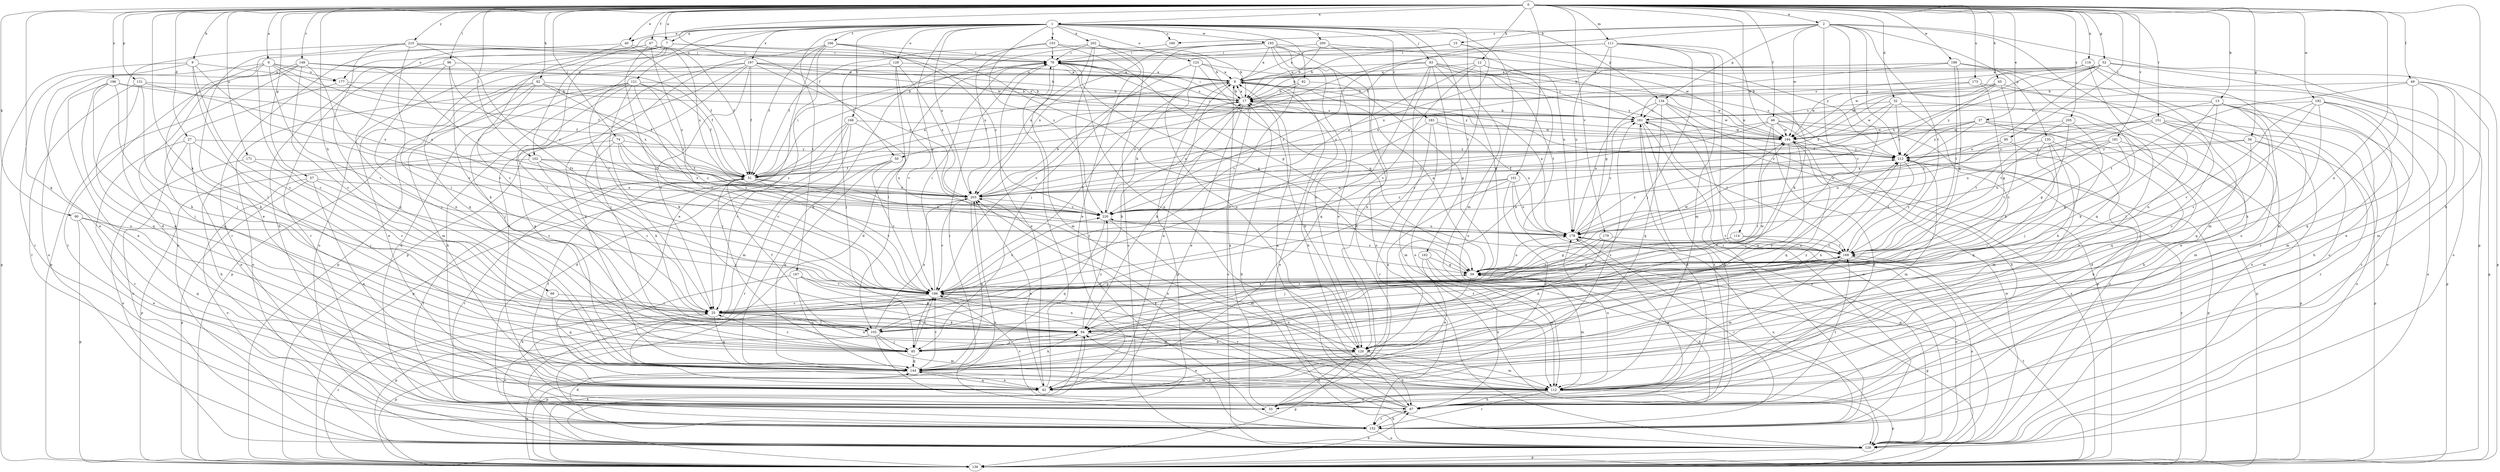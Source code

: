 strict digraph  {
0;
1;
2;
6;
7;
8;
9;
12;
13;
15;
17;
25;
27;
32;
33;
37;
40;
42;
46;
47;
49;
50;
51;
52;
56;
57;
59;
65;
66;
67;
74;
76;
82;
83;
85;
90;
92;
94;
95;
96;
101;
102;
103;
111;
112;
114;
116;
120;
121;
123;
128;
129;
131;
134;
135;
136;
144;
148;
151;
152;
153;
160;
161;
162;
166;
167;
168;
169;
171;
173;
177;
178;
179;
181;
183;
186;
189;
192;
193;
194;
196;
197;
200;
202;
203;
205;
210;
212;
220;
0 -> 1  [label=a];
0 -> 2  [label=a];
0 -> 6  [label=a];
0 -> 7  [label=a];
0 -> 9  [label=b];
0 -> 12  [label=b];
0 -> 13  [label=b];
0 -> 27  [label=d];
0 -> 32  [label=d];
0 -> 37  [label=e];
0 -> 40  [label=e];
0 -> 46  [label=f];
0 -> 47  [label=f];
0 -> 49  [label=f];
0 -> 50  [label=f];
0 -> 52  [label=g];
0 -> 56  [label=g];
0 -> 57  [label=g];
0 -> 65  [label=h];
0 -> 66  [label=h];
0 -> 67  [label=h];
0 -> 74  [label=i];
0 -> 90  [label=k];
0 -> 92  [label=k];
0 -> 94  [label=k];
0 -> 95  [label=l];
0 -> 96  [label=l];
0 -> 101  [label=l];
0 -> 102  [label=l];
0 -> 111  [label=m];
0 -> 114  [label=n];
0 -> 116  [label=n];
0 -> 120  [label=n];
0 -> 131  [label=p];
0 -> 144  [label=q];
0 -> 148  [label=r];
0 -> 151  [label=r];
0 -> 171  [label=u];
0 -> 173  [label=u];
0 -> 179  [label=v];
0 -> 181  [label=v];
0 -> 189  [label=w];
0 -> 192  [label=w];
0 -> 196  [label=x];
0 -> 205  [label=y];
0 -> 210  [label=y];
1 -> 7  [label=a];
1 -> 25  [label=c];
1 -> 40  [label=e];
1 -> 59  [label=g];
1 -> 82  [label=j];
1 -> 83  [label=j];
1 -> 102  [label=l];
1 -> 112  [label=m];
1 -> 121  [label=o];
1 -> 123  [label=o];
1 -> 128  [label=o];
1 -> 129  [label=o];
1 -> 134  [label=p];
1 -> 153  [label=s];
1 -> 160  [label=s];
1 -> 162  [label=t];
1 -> 166  [label=t];
1 -> 167  [label=t];
1 -> 168  [label=t];
1 -> 183  [label=v];
1 -> 193  [label=w];
1 -> 197  [label=x];
1 -> 200  [label=x];
1 -> 202  [label=x];
1 -> 203  [label=x];
1 -> 220  [label=z];
2 -> 15  [label=b];
2 -> 50  [label=f];
2 -> 85  [label=j];
2 -> 129  [label=o];
2 -> 134  [label=p];
2 -> 135  [label=p];
2 -> 136  [label=p];
2 -> 160  [label=s];
2 -> 169  [label=t];
2 -> 186  [label=v];
2 -> 194  [label=w];
2 -> 212  [label=y];
6 -> 8  [label=a];
6 -> 25  [label=c];
6 -> 42  [label=e];
6 -> 51  [label=f];
6 -> 85  [label=j];
6 -> 177  [label=u];
6 -> 186  [label=v];
6 -> 220  [label=z];
7 -> 76  [label=i];
7 -> 103  [label=l];
7 -> 129  [label=o];
7 -> 144  [label=q];
7 -> 152  [label=r];
7 -> 177  [label=u];
7 -> 194  [label=w];
8 -> 17  [label=b];
8 -> 67  [label=h];
8 -> 129  [label=o];
8 -> 136  [label=p];
8 -> 186  [label=v];
8 -> 194  [label=w];
8 -> 220  [label=z];
9 -> 25  [label=c];
9 -> 103  [label=l];
9 -> 136  [label=p];
9 -> 152  [label=r];
9 -> 177  [label=u];
9 -> 186  [label=v];
12 -> 8  [label=a];
12 -> 25  [label=c];
12 -> 120  [label=n];
12 -> 152  [label=r];
12 -> 186  [label=v];
12 -> 220  [label=z];
13 -> 42  [label=e];
13 -> 67  [label=h];
13 -> 94  [label=k];
13 -> 103  [label=l];
13 -> 144  [label=q];
13 -> 152  [label=r];
13 -> 161  [label=s];
13 -> 169  [label=t];
15 -> 8  [label=a];
15 -> 17  [label=b];
15 -> 76  [label=i];
15 -> 94  [label=k];
15 -> 203  [label=x];
17 -> 8  [label=a];
17 -> 42  [label=e];
17 -> 76  [label=i];
17 -> 94  [label=k];
17 -> 129  [label=o];
17 -> 161  [label=s];
25 -> 94  [label=k];
25 -> 103  [label=l];
25 -> 120  [label=n];
25 -> 129  [label=o];
25 -> 144  [label=q];
25 -> 169  [label=t];
25 -> 194  [label=w];
27 -> 42  [label=e];
27 -> 85  [label=j];
27 -> 129  [label=o];
27 -> 152  [label=r];
27 -> 212  [label=y];
32 -> 42  [label=e];
32 -> 94  [label=k];
32 -> 161  [label=s];
32 -> 194  [label=w];
32 -> 212  [label=y];
32 -> 220  [label=z];
33 -> 8  [label=a];
33 -> 76  [label=i];
33 -> 178  [label=u];
37 -> 33  [label=d];
37 -> 51  [label=f];
37 -> 67  [label=h];
37 -> 144  [label=q];
37 -> 178  [label=u];
37 -> 194  [label=w];
37 -> 212  [label=y];
40 -> 25  [label=c];
40 -> 51  [label=f];
40 -> 76  [label=i];
40 -> 129  [label=o];
42 -> 8  [label=a];
42 -> 51  [label=f];
42 -> 76  [label=i];
42 -> 144  [label=q];
42 -> 161  [label=s];
42 -> 203  [label=x];
46 -> 33  [label=d];
46 -> 67  [label=h];
46 -> 103  [label=l];
46 -> 129  [label=o];
46 -> 136  [label=p];
46 -> 194  [label=w];
46 -> 203  [label=x];
46 -> 220  [label=z];
47 -> 51  [label=f];
47 -> 67  [label=h];
47 -> 76  [label=i];
47 -> 152  [label=r];
47 -> 186  [label=v];
47 -> 203  [label=x];
47 -> 220  [label=z];
49 -> 17  [label=b];
49 -> 42  [label=e];
49 -> 112  [label=m];
49 -> 136  [label=p];
49 -> 144  [label=q];
49 -> 169  [label=t];
50 -> 51  [label=f];
50 -> 144  [label=q];
50 -> 152  [label=r];
50 -> 186  [label=v];
51 -> 8  [label=a];
51 -> 76  [label=i];
51 -> 85  [label=j];
51 -> 152  [label=r];
51 -> 178  [label=u];
51 -> 186  [label=v];
51 -> 203  [label=x];
52 -> 8  [label=a];
52 -> 112  [label=m];
52 -> 136  [label=p];
52 -> 152  [label=r];
52 -> 161  [label=s];
52 -> 178  [label=u];
52 -> 203  [label=x];
52 -> 220  [label=z];
56 -> 25  [label=c];
56 -> 112  [label=m];
56 -> 136  [label=p];
56 -> 203  [label=x];
56 -> 212  [label=y];
57 -> 42  [label=e];
57 -> 129  [label=o];
57 -> 136  [label=p];
57 -> 186  [label=v];
57 -> 203  [label=x];
59 -> 8  [label=a];
59 -> 67  [label=h];
59 -> 112  [label=m];
59 -> 144  [label=q];
59 -> 178  [label=u];
59 -> 186  [label=v];
59 -> 194  [label=w];
59 -> 220  [label=z];
65 -> 17  [label=b];
65 -> 25  [label=c];
65 -> 129  [label=o];
65 -> 194  [label=w];
65 -> 203  [label=x];
65 -> 212  [label=y];
66 -> 25  [label=c];
66 -> 144  [label=q];
67 -> 8  [label=a];
67 -> 152  [label=r];
67 -> 161  [label=s];
67 -> 169  [label=t];
67 -> 186  [label=v];
67 -> 203  [label=x];
74 -> 67  [label=h];
74 -> 94  [label=k];
74 -> 178  [label=u];
74 -> 186  [label=v];
74 -> 212  [label=y];
74 -> 220  [label=z];
76 -> 8  [label=a];
76 -> 33  [label=d];
76 -> 42  [label=e];
76 -> 59  [label=g];
76 -> 112  [label=m];
76 -> 120  [label=n];
76 -> 161  [label=s];
82 -> 17  [label=b];
82 -> 51  [label=f];
82 -> 59  [label=g];
83 -> 8  [label=a];
83 -> 59  [label=g];
83 -> 120  [label=n];
83 -> 129  [label=o];
83 -> 144  [label=q];
83 -> 161  [label=s];
83 -> 169  [label=t];
83 -> 212  [label=y];
83 -> 220  [label=z];
85 -> 25  [label=c];
85 -> 144  [label=q];
85 -> 186  [label=v];
85 -> 212  [label=y];
90 -> 42  [label=e];
90 -> 136  [label=p];
90 -> 144  [label=q];
90 -> 178  [label=u];
92 -> 17  [label=b];
92 -> 42  [label=e];
92 -> 85  [label=j];
92 -> 112  [label=m];
92 -> 129  [label=o];
92 -> 203  [label=x];
92 -> 212  [label=y];
94 -> 85  [label=j];
94 -> 120  [label=n];
94 -> 136  [label=p];
94 -> 212  [label=y];
94 -> 220  [label=z];
95 -> 94  [label=k];
95 -> 178  [label=u];
95 -> 212  [label=y];
96 -> 8  [label=a];
96 -> 85  [label=j];
96 -> 94  [label=k];
96 -> 120  [label=n];
96 -> 220  [label=z];
101 -> 42  [label=e];
101 -> 120  [label=n];
101 -> 136  [label=p];
101 -> 178  [label=u];
101 -> 203  [label=x];
101 -> 220  [label=z];
102 -> 25  [label=c];
102 -> 51  [label=f];
102 -> 136  [label=p];
102 -> 186  [label=v];
102 -> 203  [label=x];
103 -> 17  [label=b];
103 -> 51  [label=f];
103 -> 67  [label=h];
103 -> 85  [label=j];
103 -> 112  [label=m];
103 -> 136  [label=p];
103 -> 169  [label=t];
103 -> 203  [label=x];
111 -> 51  [label=f];
111 -> 59  [label=g];
111 -> 76  [label=i];
111 -> 85  [label=j];
111 -> 112  [label=m];
111 -> 152  [label=r];
111 -> 178  [label=u];
111 -> 194  [label=w];
112 -> 33  [label=d];
112 -> 67  [label=h];
112 -> 136  [label=p];
112 -> 152  [label=r];
112 -> 178  [label=u];
112 -> 186  [label=v];
112 -> 203  [label=x];
114 -> 59  [label=g];
114 -> 129  [label=o];
114 -> 169  [label=t];
114 -> 186  [label=v];
116 -> 8  [label=a];
116 -> 17  [label=b];
116 -> 112  [label=m];
116 -> 120  [label=n];
116 -> 129  [label=o];
116 -> 194  [label=w];
120 -> 17  [label=b];
120 -> 33  [label=d];
120 -> 42  [label=e];
120 -> 67  [label=h];
120 -> 112  [label=m];
120 -> 136  [label=p];
121 -> 17  [label=b];
121 -> 33  [label=d];
121 -> 51  [label=f];
121 -> 67  [label=h];
121 -> 94  [label=k];
121 -> 136  [label=p];
121 -> 144  [label=q];
121 -> 186  [label=v];
121 -> 220  [label=z];
123 -> 8  [label=a];
123 -> 59  [label=g];
123 -> 120  [label=n];
123 -> 186  [label=v];
123 -> 212  [label=y];
128 -> 8  [label=a];
128 -> 85  [label=j];
128 -> 103  [label=l];
128 -> 186  [label=v];
128 -> 203  [label=x];
129 -> 17  [label=b];
129 -> 136  [label=p];
129 -> 194  [label=w];
129 -> 203  [label=x];
131 -> 17  [label=b];
131 -> 94  [label=k];
131 -> 144  [label=q];
131 -> 152  [label=r];
131 -> 203  [label=x];
134 -> 129  [label=o];
134 -> 136  [label=p];
134 -> 144  [label=q];
134 -> 161  [label=s];
134 -> 178  [label=u];
134 -> 194  [label=w];
135 -> 67  [label=h];
135 -> 85  [label=j];
135 -> 112  [label=m];
135 -> 144  [label=q];
135 -> 212  [label=y];
136 -> 25  [label=c];
136 -> 59  [label=g];
136 -> 67  [label=h];
136 -> 94  [label=k];
136 -> 144  [label=q];
136 -> 161  [label=s];
136 -> 169  [label=t];
136 -> 212  [label=y];
144 -> 33  [label=d];
144 -> 42  [label=e];
144 -> 94  [label=k];
144 -> 112  [label=m];
144 -> 186  [label=v];
148 -> 8  [label=a];
148 -> 25  [label=c];
148 -> 51  [label=f];
148 -> 129  [label=o];
148 -> 136  [label=p];
148 -> 152  [label=r];
148 -> 186  [label=v];
148 -> 220  [label=z];
151 -> 85  [label=j];
151 -> 112  [label=m];
151 -> 129  [label=o];
151 -> 152  [label=r];
151 -> 178  [label=u];
151 -> 194  [label=w];
151 -> 220  [label=z];
152 -> 51  [label=f];
152 -> 67  [label=h];
152 -> 94  [label=k];
152 -> 129  [label=o];
152 -> 178  [label=u];
153 -> 17  [label=b];
153 -> 59  [label=g];
153 -> 76  [label=i];
153 -> 144  [label=q];
153 -> 203  [label=x];
160 -> 51  [label=f];
161 -> 17  [label=b];
161 -> 33  [label=d];
161 -> 67  [label=h];
161 -> 129  [label=o];
161 -> 169  [label=t];
161 -> 194  [label=w];
162 -> 42  [label=e];
162 -> 59  [label=g];
162 -> 67  [label=h];
162 -> 112  [label=m];
166 -> 25  [label=c];
166 -> 42  [label=e];
166 -> 51  [label=f];
166 -> 76  [label=i];
166 -> 136  [label=p];
166 -> 169  [label=t];
166 -> 220  [label=z];
167 -> 67  [label=h];
167 -> 94  [label=k];
167 -> 120  [label=n];
167 -> 144  [label=q];
167 -> 186  [label=v];
168 -> 25  [label=c];
168 -> 33  [label=d];
168 -> 112  [label=m];
168 -> 136  [label=p];
168 -> 178  [label=u];
168 -> 194  [label=w];
169 -> 59  [label=g];
169 -> 103  [label=l];
169 -> 112  [label=m];
169 -> 129  [label=o];
169 -> 178  [label=u];
169 -> 212  [label=y];
171 -> 25  [label=c];
171 -> 51  [label=f];
171 -> 129  [label=o];
173 -> 17  [label=b];
173 -> 59  [label=g];
173 -> 129  [label=o];
173 -> 194  [label=w];
177 -> 17  [label=b];
177 -> 51  [label=f];
177 -> 144  [label=q];
178 -> 8  [label=a];
178 -> 152  [label=r];
178 -> 161  [label=s];
178 -> 169  [label=t];
178 -> 212  [label=y];
179 -> 85  [label=j];
179 -> 94  [label=k];
179 -> 120  [label=n];
179 -> 169  [label=t];
181 -> 59  [label=g];
181 -> 136  [label=p];
181 -> 169  [label=t];
181 -> 178  [label=u];
181 -> 212  [label=y];
183 -> 112  [label=m];
183 -> 152  [label=r];
183 -> 178  [label=u];
183 -> 186  [label=v];
183 -> 194  [label=w];
186 -> 25  [label=c];
186 -> 59  [label=g];
186 -> 76  [label=i];
186 -> 85  [label=j];
186 -> 112  [label=m];
186 -> 120  [label=n];
186 -> 136  [label=p];
186 -> 220  [label=z];
189 -> 8  [label=a];
189 -> 17  [label=b];
189 -> 59  [label=g];
189 -> 129  [label=o];
189 -> 144  [label=q];
189 -> 169  [label=t];
189 -> 203  [label=x];
192 -> 25  [label=c];
192 -> 94  [label=k];
192 -> 112  [label=m];
192 -> 129  [label=o];
192 -> 136  [label=p];
192 -> 161  [label=s];
192 -> 186  [label=v];
193 -> 8  [label=a];
193 -> 42  [label=e];
193 -> 76  [label=i];
193 -> 85  [label=j];
193 -> 120  [label=n];
193 -> 129  [label=o];
193 -> 186  [label=v];
193 -> 203  [label=x];
193 -> 212  [label=y];
194 -> 76  [label=i];
194 -> 85  [label=j];
194 -> 120  [label=n];
194 -> 144  [label=q];
194 -> 212  [label=y];
196 -> 17  [label=b];
196 -> 42  [label=e];
196 -> 51  [label=f];
196 -> 85  [label=j];
196 -> 94  [label=k];
196 -> 144  [label=q];
197 -> 8  [label=a];
197 -> 17  [label=b];
197 -> 25  [label=c];
197 -> 42  [label=e];
197 -> 51  [label=f];
197 -> 85  [label=j];
197 -> 136  [label=p];
197 -> 144  [label=q];
197 -> 161  [label=s];
197 -> 203  [label=x];
200 -> 17  [label=b];
200 -> 33  [label=d];
200 -> 76  [label=i];
200 -> 178  [label=u];
202 -> 17  [label=b];
202 -> 42  [label=e];
202 -> 51  [label=f];
202 -> 76  [label=i];
202 -> 129  [label=o];
202 -> 152  [label=r];
202 -> 203  [label=x];
203 -> 17  [label=b];
203 -> 144  [label=q];
203 -> 186  [label=v];
203 -> 220  [label=z];
205 -> 59  [label=g];
205 -> 85  [label=j];
205 -> 169  [label=t];
205 -> 194  [label=w];
210 -> 33  [label=d];
210 -> 42  [label=e];
210 -> 76  [label=i];
210 -> 103  [label=l];
210 -> 144  [label=q];
210 -> 186  [label=v];
210 -> 194  [label=w];
212 -> 51  [label=f];
212 -> 112  [label=m];
212 -> 120  [label=n];
212 -> 136  [label=p];
212 -> 169  [label=t];
220 -> 17  [label=b];
220 -> 112  [label=m];
220 -> 144  [label=q];
220 -> 178  [label=u];
}

